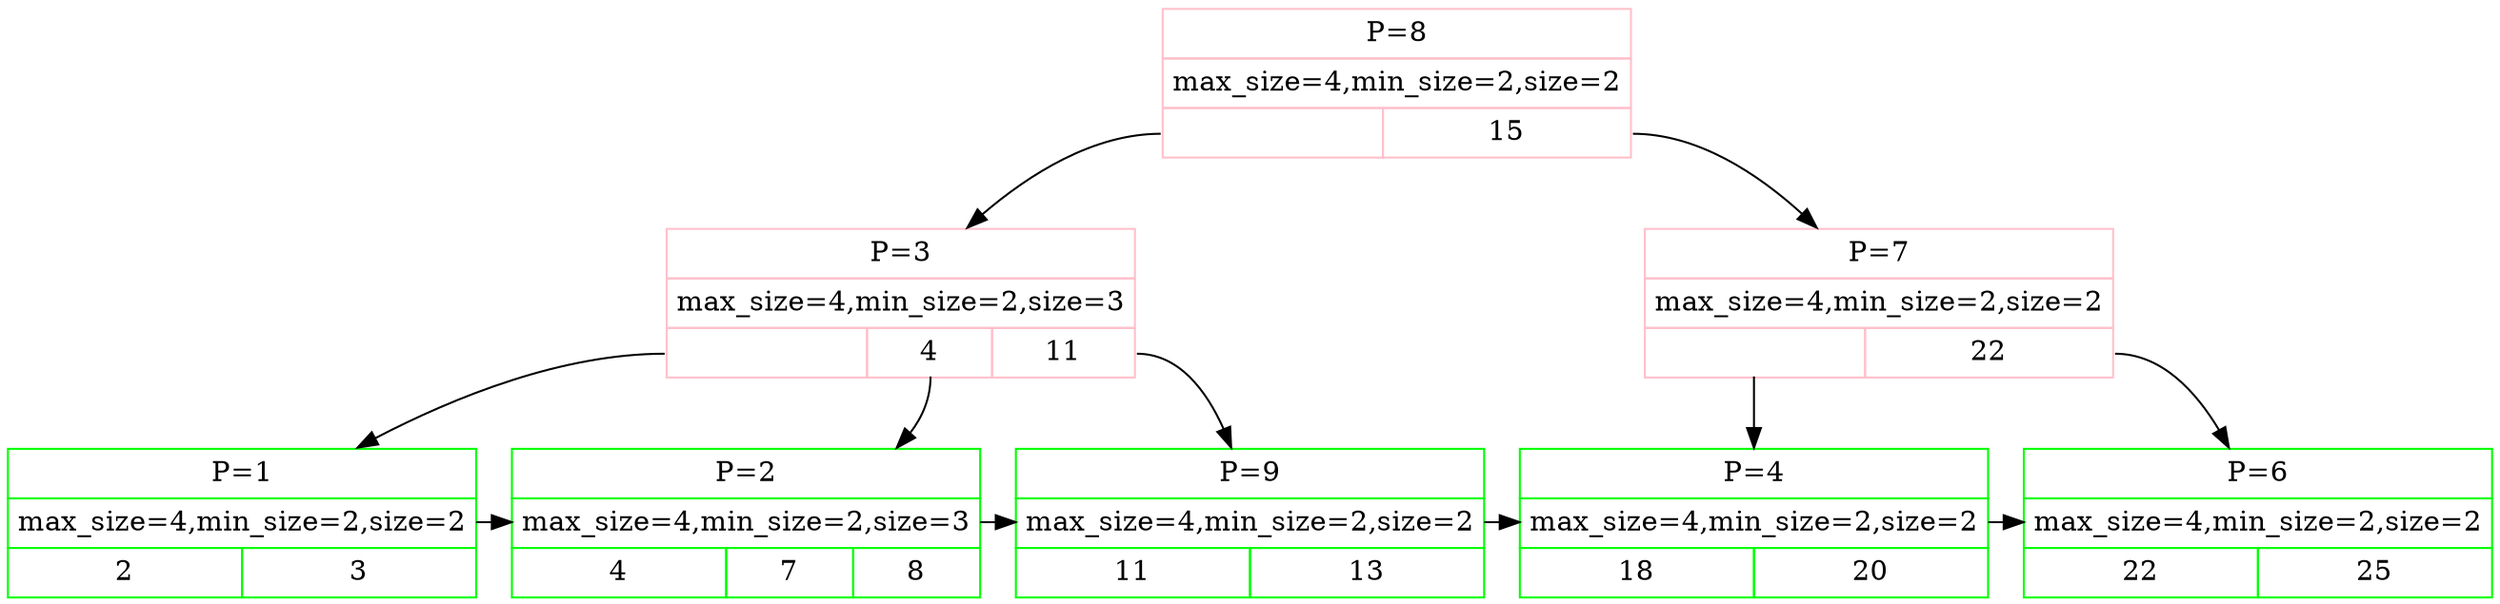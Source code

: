 digraph G {
INT_8[shape=plain color=pink label=<<TABLE BORDER="0" CELLBORDER="1" CELLSPACING="0" CELLPADDING="4">
<TR><TD COLSPAN="2">P=8</TD></TR>
<TR><TD COLSPAN="2">max_size=4,min_size=2,size=2</TD></TR>
<TR><TD PORT="p3"> </TD>
<TD PORT="p7">15</TD>
</TR></TABLE>>];
INT_3[shape=plain color=pink label=<<TABLE BORDER="0" CELLBORDER="1" CELLSPACING="0" CELLPADDING="4">
<TR><TD COLSPAN="3">P=3</TD></TR>
<TR><TD COLSPAN="3">max_size=4,min_size=2,size=3</TD></TR>
<TR><TD PORT="p1"> </TD>
<TD PORT="p2">4</TD>
<TD PORT="p9">11</TD>
</TR></TABLE>>];
INT_8:p3 -> INT_3;
LEAF_1[shape=plain color=green label=<<TABLE BORDER="0" CELLBORDER="1" CELLSPACING="0" CELLPADDING="4">
<TR><TD COLSPAN="2">P=1</TD></TR>
<TR><TD COLSPAN="2">max_size=4,min_size=2,size=2</TD></TR>
<TR><TD>2</TD>
<TD>3</TD>
</TR></TABLE>>];
LEAF_1 -> LEAF_2;
{rank=same LEAF_1 LEAF_2};
INT_3:p1 -> LEAF_1;
LEAF_2[shape=plain color=green label=<<TABLE BORDER="0" CELLBORDER="1" CELLSPACING="0" CELLPADDING="4">
<TR><TD COLSPAN="3">P=2</TD></TR>
<TR><TD COLSPAN="3">max_size=4,min_size=2,size=3</TD></TR>
<TR><TD>4</TD>
<TD>7</TD>
<TD>8</TD>
</TR></TABLE>>];
LEAF_2 -> LEAF_9;
{rank=same LEAF_2 LEAF_9};
INT_3:p2 -> LEAF_2;
LEAF_9[shape=plain color=green label=<<TABLE BORDER="0" CELLBORDER="1" CELLSPACING="0" CELLPADDING="4">
<TR><TD COLSPAN="2">P=9</TD></TR>
<TR><TD COLSPAN="2">max_size=4,min_size=2,size=2</TD></TR>
<TR><TD>11</TD>
<TD>13</TD>
</TR></TABLE>>];
LEAF_9 -> LEAF_4;
{rank=same LEAF_9 LEAF_4};
INT_3:p9 -> LEAF_9;
INT_7[shape=plain color=pink label=<<TABLE BORDER="0" CELLBORDER="1" CELLSPACING="0" CELLPADDING="4">
<TR><TD COLSPAN="2">P=7</TD></TR>
<TR><TD COLSPAN="2">max_size=4,min_size=2,size=2</TD></TR>
<TR><TD PORT="p4"> </TD>
<TD PORT="p6">22</TD>
</TR></TABLE>>];
INT_8:p7 -> INT_7;
LEAF_4[shape=plain color=green label=<<TABLE BORDER="0" CELLBORDER="1" CELLSPACING="0" CELLPADDING="4">
<TR><TD COLSPAN="2">P=4</TD></TR>
<TR><TD COLSPAN="2">max_size=4,min_size=2,size=2</TD></TR>
<TR><TD>18</TD>
<TD>20</TD>
</TR></TABLE>>];
LEAF_4 -> LEAF_6;
{rank=same LEAF_4 LEAF_6};
INT_7:p4 -> LEAF_4;
LEAF_6[shape=plain color=green label=<<TABLE BORDER="0" CELLBORDER="1" CELLSPACING="0" CELLPADDING="4">
<TR><TD COLSPAN="2">P=6</TD></TR>
<TR><TD COLSPAN="2">max_size=4,min_size=2,size=2</TD></TR>
<TR><TD>22</TD>
<TD>25</TD>
</TR></TABLE>>];
INT_7:p6 -> LEAF_6;
{rank=same INT_3 INT_7};
}
